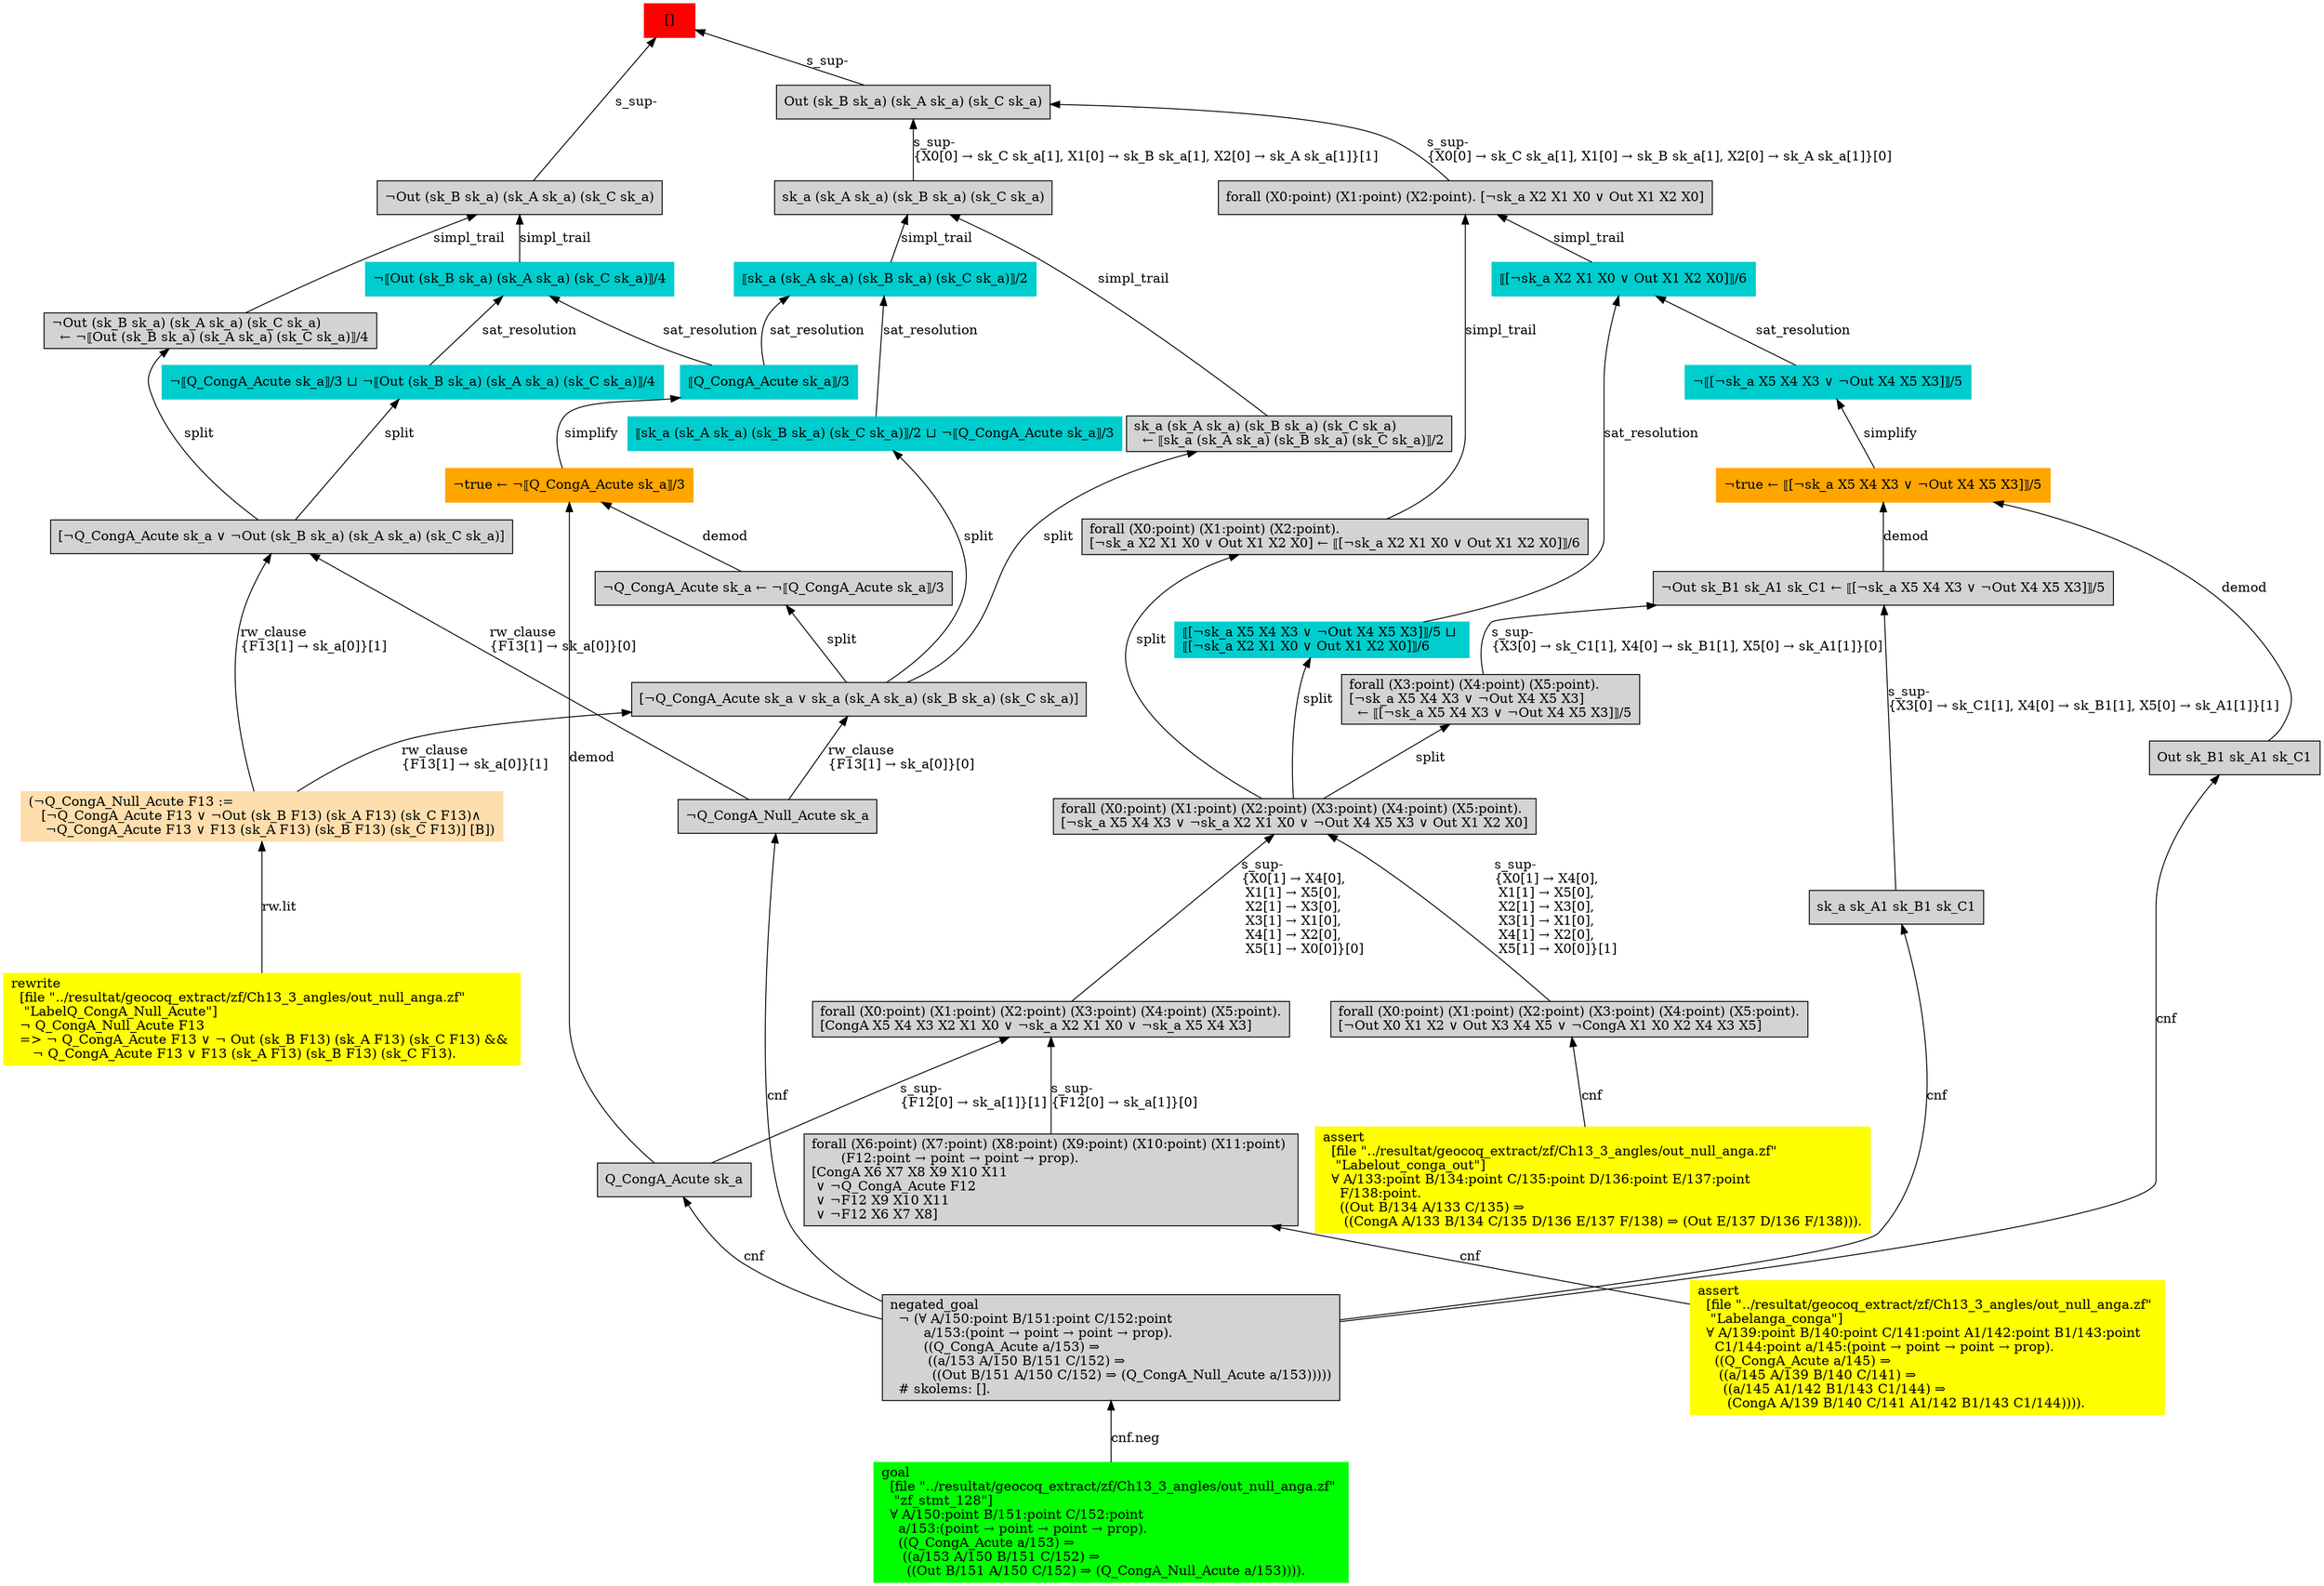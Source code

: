 digraph "unsat_graph" {
  vertex_0 [color=red, label="[]", shape=box, style=filled];
  vertex_0 -> vertex_1 [label="s_sup-\l", dir="back"];
  vertex_1 [shape=box, label="¬Out (sk_B sk_a) (sk_A sk_a) (sk_C sk_a)\l", style=filled];
  vertex_1 -> vertex_2 [label="simpl_trail", dir="back"];
  vertex_2 [color=cyan3, shape=box, label="¬⟦Out (sk_B sk_a) (sk_A sk_a) (sk_C sk_a)⟧/4\l", style=filled];
  vertex_2 -> vertex_3 [label="sat_resolution", dir="back"];
  vertex_3 [color=cyan3, shape=box, label="⟦Q_CongA_Acute sk_a⟧/3\l", style=filled];
  vertex_3 -> vertex_4 [label="simplify", dir="back"];
  vertex_4 [color=orange, shape=box, label="¬true ← ¬⟦Q_CongA_Acute sk_a⟧/3\l", style=filled];
  vertex_4 -> vertex_5 [label="demod", dir="back"];
  vertex_5 [shape=box, label="Q_CongA_Acute sk_a\l", style=filled];
  vertex_5 -> vertex_6 [label="cnf", dir="back"];
  vertex_6 [shape=box, label="negated_goal\l  ¬ (∀ A/150:point B/151:point C/152:point \l        a/153:(point → point → point → prop).\l        ((Q_CongA_Acute a/153) ⇒\l         ((a/153 A/150 B/151 C/152) ⇒\l          ((Out B/151 A/150 C/152) ⇒ (Q_CongA_Null_Acute a/153)))))\l  # skolems: [].\l", style=filled];
  vertex_6 -> vertex_7 [label="cnf.neg", dir="back"];
  vertex_7 [color=green, shape=box, label="goal\l  [file \"../resultat/geocoq_extract/zf/Ch13_3_angles/out_null_anga.zf\" \l   \"zf_stmt_128\"]\l  ∀ A/150:point B/151:point C/152:point \l    a/153:(point → point → point → prop).\l    ((Q_CongA_Acute a/153) ⇒\l     ((a/153 A/150 B/151 C/152) ⇒\l      ((Out B/151 A/150 C/152) ⇒ (Q_CongA_Null_Acute a/153)))).\l", style=filled];
  vertex_4 -> vertex_8 [label="demod", dir="back"];
  vertex_8 [shape=box, label="¬Q_CongA_Acute sk_a ← ¬⟦Q_CongA_Acute sk_a⟧/3\l", style=filled];
  vertex_8 -> vertex_9 [label="split", dir="back"];
  vertex_9 [shape=box, label="[¬Q_CongA_Acute sk_a ∨ sk_a (sk_A sk_a) (sk_B sk_a) (sk_C sk_a)]\l", style=filled];
  vertex_9 -> vertex_10 [label="rw_clause\l\{F13[1] → sk_a[0]\}[1]\l", dir="back"];
  vertex_10 [color=navajowhite, shape=box, label="(¬Q_CongA_Null_Acute F13 :=\l   [¬Q_CongA_Acute F13 ∨ ¬Out (sk_B F13) (sk_A F13) (sk_C F13)∧\l    ¬Q_CongA_Acute F13 ∨ F13 (sk_A F13) (sk_B F13) (sk_C F13)] [B])\l", style=filled];
  vertex_10 -> vertex_11 [label="rw.lit", dir="back"];
  vertex_11 [color=yellow, shape=box, label="rewrite\l  [file \"../resultat/geocoq_extract/zf/Ch13_3_angles/out_null_anga.zf\" \l   \"LabelQ_CongA_Null_Acute\"]\l  ¬ Q_CongA_Null_Acute F13\l  =\> ¬ Q_CongA_Acute F13 ∨ ¬ Out (sk_B F13) (sk_A F13) (sk_C F13) && \l     ¬ Q_CongA_Acute F13 ∨ F13 (sk_A F13) (sk_B F13) (sk_C F13).\l", style=filled];
  vertex_9 -> vertex_12 [label="rw_clause\l\{F13[1] → sk_a[0]\}[0]\l", dir="back"];
  vertex_12 [shape=box, label="¬Q_CongA_Null_Acute sk_a\l", style=filled];
  vertex_12 -> vertex_6 [label="cnf", dir="back"];
  vertex_2 -> vertex_13 [label="sat_resolution", dir="back"];
  vertex_13 [color=cyan3, shape=box, label="¬⟦Q_CongA_Acute sk_a⟧/3 ⊔ ¬⟦Out (sk_B sk_a) (sk_A sk_a) (sk_C sk_a)⟧/4\l", style=filled];
  vertex_13 -> vertex_14 [label="split", dir="back"];
  vertex_14 [shape=box, label="[¬Q_CongA_Acute sk_a ∨ ¬Out (sk_B sk_a) (sk_A sk_a) (sk_C sk_a)]\l", style=filled];
  vertex_14 -> vertex_10 [label="rw_clause\l\{F13[1] → sk_a[0]\}[1]\l", dir="back"];
  vertex_14 -> vertex_12 [label="rw_clause\l\{F13[1] → sk_a[0]\}[0]\l", dir="back"];
  vertex_1 -> vertex_15 [label="simpl_trail", dir="back"];
  vertex_15 [shape=box, label="¬Out (sk_B sk_a) (sk_A sk_a) (sk_C sk_a)\l  ← ¬⟦Out (sk_B sk_a) (sk_A sk_a) (sk_C sk_a)⟧/4\l", style=filled];
  vertex_15 -> vertex_14 [label="split", dir="back"];
  vertex_0 -> vertex_16 [label="s_sup-\l", dir="back"];
  vertex_16 [shape=box, label="Out (sk_B sk_a) (sk_A sk_a) (sk_C sk_a)\l", style=filled];
  vertex_16 -> vertex_17 [label="s_sup-\l\{X0[0] → sk_C sk_a[1], X1[0] → sk_B sk_a[1], X2[0] → sk_A sk_a[1]\}[0]\l", dir="back"];
  vertex_17 [shape=box, label="forall (X0:point) (X1:point) (X2:point). [¬sk_a X2 X1 X0 ∨ Out X1 X2 X0]\l", style=filled];
  vertex_17 -> vertex_18 [label="simpl_trail", dir="back"];
  vertex_18 [color=cyan3, shape=box, label="⟦[¬sk_a X2 X1 X0 ∨ Out X1 X2 X0]⟧/6\l", style=filled];
  vertex_18 -> vertex_19 [label="sat_resolution", dir="back"];
  vertex_19 [color=cyan3, shape=box, label="¬⟦[¬sk_a X5 X4 X3 ∨ ¬Out X4 X5 X3]⟧/5\l", style=filled];
  vertex_19 -> vertex_20 [label="simplify", dir="back"];
  vertex_20 [color=orange, shape=box, label="¬true ← ⟦[¬sk_a X5 X4 X3 ∨ ¬Out X4 X5 X3]⟧/5\l", style=filled];
  vertex_20 -> vertex_21 [label="demod", dir="back"];
  vertex_21 [shape=box, label="Out sk_B1 sk_A1 sk_C1\l", style=filled];
  vertex_21 -> vertex_6 [label="cnf", dir="back"];
  vertex_20 -> vertex_22 [label="demod", dir="back"];
  vertex_22 [shape=box, label="¬Out sk_B1 sk_A1 sk_C1 ← ⟦[¬sk_a X5 X4 X3 ∨ ¬Out X4 X5 X3]⟧/5\l", style=filled];
  vertex_22 -> vertex_23 [label="s_sup-\l\{X3[0] → sk_C1[1], X4[0] → sk_B1[1], X5[0] → sk_A1[1]\}[0]\l", dir="back"];
  vertex_23 [shape=box, label="forall (X3:point) (X4:point) (X5:point).\l[¬sk_a X5 X4 X3 ∨ ¬Out X4 X5 X3]\l  ← ⟦[¬sk_a X5 X4 X3 ∨ ¬Out X4 X5 X3]⟧/5\l", style=filled];
  vertex_23 -> vertex_24 [label="split", dir="back"];
  vertex_24 [shape=box, label="forall (X0:point) (X1:point) (X2:point) (X3:point) (X4:point) (X5:point).\l[¬sk_a X5 X4 X3 ∨ ¬sk_a X2 X1 X0 ∨ ¬Out X4 X5 X3 ∨ Out X1 X2 X0]\l", style=filled];
  vertex_24 -> vertex_25 [label="s_sup-\l\{X0[1] → X4[0], \l X1[1] → X5[0], \l X2[1] → X3[0], \l X3[1] → X1[0], \l X4[1] → X2[0], \l X5[1] → X0[0]\}[1]\l", dir="back"];
  vertex_25 [shape=box, label="forall (X0:point) (X1:point) (X2:point) (X3:point) (X4:point) (X5:point).\l[¬Out X0 X1 X2 ∨ Out X3 X4 X5 ∨ ¬CongA X1 X0 X2 X4 X3 X5]\l", style=filled];
  vertex_25 -> vertex_26 [label="cnf", dir="back"];
  vertex_26 [color=yellow, shape=box, label="assert\l  [file \"../resultat/geocoq_extract/zf/Ch13_3_angles/out_null_anga.zf\" \l   \"Labelout_conga_out\"]\l  ∀ A/133:point B/134:point C/135:point D/136:point E/137:point \l    F/138:point.\l    ((Out B/134 A/133 C/135) ⇒\l     ((CongA A/133 B/134 C/135 D/136 E/137 F/138) ⇒ (Out E/137 D/136 F/138))).\l", style=filled];
  vertex_24 -> vertex_27 [label="s_sup-\l\{X0[1] → X4[0], \l X1[1] → X5[0], \l X2[1] → X3[0], \l X3[1] → X1[0], \l X4[1] → X2[0], \l X5[1] → X0[0]\}[0]\l", dir="back"];
  vertex_27 [shape=box, label="forall (X0:point) (X1:point) (X2:point) (X3:point) (X4:point) (X5:point).\l[CongA X5 X4 X3 X2 X1 X0 ∨ ¬sk_a X2 X1 X0 ∨ ¬sk_a X5 X4 X3]\l", style=filled];
  vertex_27 -> vertex_28 [label="s_sup-\l\{F12[0] → sk_a[1]\}[0]\l", dir="back"];
  vertex_28 [shape=box, label="forall (X6:point) (X7:point) (X8:point) (X9:point) (X10:point) (X11:point) \l       (F12:point → point → point → prop).\l[CongA X6 X7 X8 X9 X10 X11\l ∨ ¬Q_CongA_Acute F12\l ∨ ¬F12 X9 X10 X11\l ∨ ¬F12 X6 X7 X8]\l", style=filled];
  vertex_28 -> vertex_29 [label="cnf", dir="back"];
  vertex_29 [color=yellow, shape=box, label="assert\l  [file \"../resultat/geocoq_extract/zf/Ch13_3_angles/out_null_anga.zf\" \l   \"Labelanga_conga\"]\l  ∀ A/139:point B/140:point C/141:point A1/142:point B1/143:point \l    C1/144:point a/145:(point → point → point → prop).\l    ((Q_CongA_Acute a/145) ⇒\l     ((a/145 A/139 B/140 C/141) ⇒\l      ((a/145 A1/142 B1/143 C1/144) ⇒\l       (CongA A/139 B/140 C/141 A1/142 B1/143 C1/144)))).\l", style=filled];
  vertex_27 -> vertex_5 [label="s_sup-\l\{F12[0] → sk_a[1]\}[1]\l", dir="back"];
  vertex_22 -> vertex_30 [label="s_sup-\l\{X3[0] → sk_C1[1], X4[0] → sk_B1[1], X5[0] → sk_A1[1]\}[1]\l", dir="back"];
  vertex_30 [shape=box, label="sk_a sk_A1 sk_B1 sk_C1\l", style=filled];
  vertex_30 -> vertex_6 [label="cnf", dir="back"];
  vertex_18 -> vertex_31 [label="sat_resolution", dir="back"];
  vertex_31 [color=cyan3, shape=box, label="⟦[¬sk_a X5 X4 X3 ∨ ¬Out X4 X5 X3]⟧/5 ⊔ \l⟦[¬sk_a X2 X1 X0 ∨ Out X1 X2 X0]⟧/6\l", style=filled];
  vertex_31 -> vertex_24 [label="split", dir="back"];
  vertex_17 -> vertex_32 [label="simpl_trail", dir="back"];
  vertex_32 [shape=box, label="forall (X0:point) (X1:point) (X2:point).\l[¬sk_a X2 X1 X0 ∨ Out X1 X2 X0] ← ⟦[¬sk_a X2 X1 X0 ∨ Out X1 X2 X0]⟧/6\l", style=filled];
  vertex_32 -> vertex_24 [label="split", dir="back"];
  vertex_16 -> vertex_33 [label="s_sup-\l\{X0[0] → sk_C sk_a[1], X1[0] → sk_B sk_a[1], X2[0] → sk_A sk_a[1]\}[1]\l", dir="back"];
  vertex_33 [shape=box, label="sk_a (sk_A sk_a) (sk_B sk_a) (sk_C sk_a)\l", style=filled];
  vertex_33 -> vertex_34 [label="simpl_trail", dir="back"];
  vertex_34 [color=cyan3, shape=box, label="⟦sk_a (sk_A sk_a) (sk_B sk_a) (sk_C sk_a)⟧/2\l", style=filled];
  vertex_34 -> vertex_3 [label="sat_resolution", dir="back"];
  vertex_34 -> vertex_35 [label="sat_resolution", dir="back"];
  vertex_35 [color=cyan3, shape=box, label="⟦sk_a (sk_A sk_a) (sk_B sk_a) (sk_C sk_a)⟧/2 ⊔ ¬⟦Q_CongA_Acute sk_a⟧/3\l", style=filled];
  vertex_35 -> vertex_9 [label="split", dir="back"];
  vertex_33 -> vertex_36 [label="simpl_trail", dir="back"];
  vertex_36 [shape=box, label="sk_a (sk_A sk_a) (sk_B sk_a) (sk_C sk_a)\l  ← ⟦sk_a (sk_A sk_a) (sk_B sk_a) (sk_C sk_a)⟧/2\l", style=filled];
  vertex_36 -> vertex_9 [label="split", dir="back"];
  }


